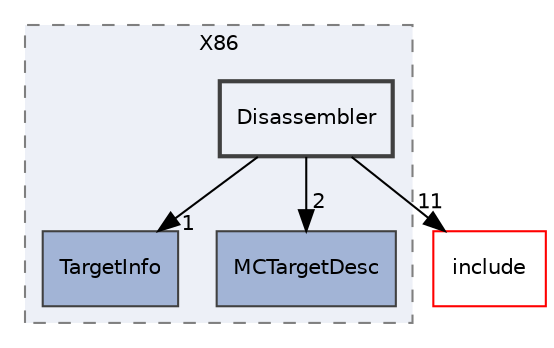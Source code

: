 digraph "lib/Target/X86/Disassembler"
{
 // LATEX_PDF_SIZE
  bgcolor="transparent";
  edge [fontname="Helvetica",fontsize="10",labelfontname="Helvetica",labelfontsize="10"];
  node [fontname="Helvetica",fontsize="10",shape="box"];
  compound=true
  subgraph clusterdir_558b7c0c66e2ff4834e628dd4b3edd32 {
    graph [ bgcolor="#edf0f7", pencolor="grey50", style="filled,dashed,", label="X86", fontname="Helvetica", fontsize="10", URL="dir_558b7c0c66e2ff4834e628dd4b3edd32.html"]
  dir_32d3208121019942dc9cbaa52385dba7 [label="TargetInfo", style="filled,", fillcolor="#a2b4d6", color="grey25", URL="dir_32d3208121019942dc9cbaa52385dba7.html"];
  dir_a2721e2966d02b967b3f5a8b3a5c50ec [label="MCTargetDesc", style="filled,", fillcolor="#a2b4d6", color="grey25", URL="dir_a2721e2966d02b967b3f5a8b3a5c50ec.html"];
  dir_2560eea5b289d3eb82407ff5927ed31f [label="Disassembler", style="filled,bold,", fillcolor="#edf0f7", color="grey25", URL="dir_2560eea5b289d3eb82407ff5927ed31f.html"];
  }
  dir_d44c64559bbebec7f509842c48db8b23 [label="include", style="", fillcolor="#edf0f7", color="red", URL="dir_d44c64559bbebec7f509842c48db8b23.html"];
  dir_2560eea5b289d3eb82407ff5927ed31f->dir_32d3208121019942dc9cbaa52385dba7 [headlabel="1", labeldistance=1.5 headhref="dir_000063_000210.html"];
  dir_2560eea5b289d3eb82407ff5927ed31f->dir_a2721e2966d02b967b3f5a8b3a5c50ec [headlabel="2", labeldistance=1.5 headhref="dir_000063_000139.html"];
  dir_2560eea5b289d3eb82407ff5927ed31f->dir_d44c64559bbebec7f509842c48db8b23 [headlabel="11", labeldistance=1.5 headhref="dir_000063_000082.html"];
}
